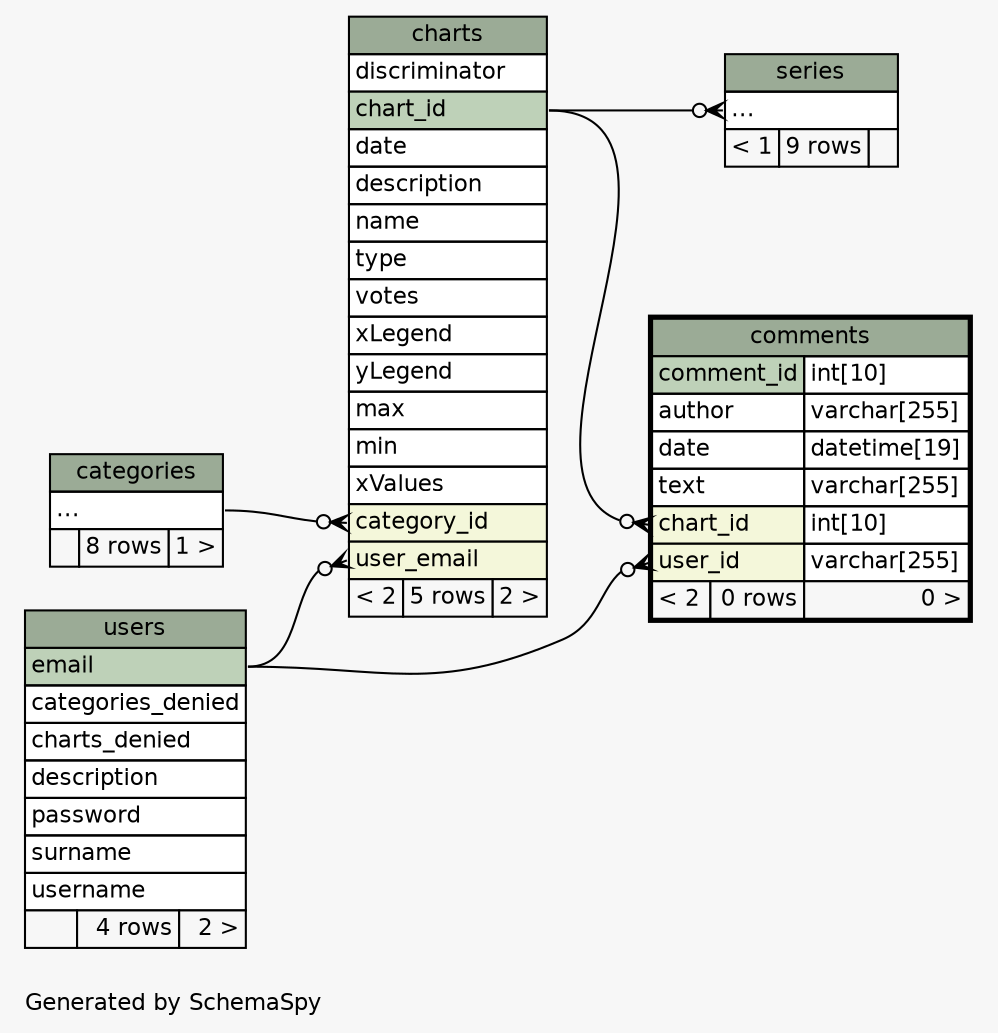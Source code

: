 // dot 2.28.0 on Windows 7 6.1
// SchemaSpy rev 590
digraph "twoDegreesRelationshipsDiagram" {
  graph [
    rankdir="RL"
    bgcolor="#f7f7f7"
    label="\nGenerated by SchemaSpy"
    labeljust="l"
    nodesep="0.18"
    ranksep="0.46"
    fontname="Helvetica"
    fontsize="11"
  ];
  node [
    fontname="Helvetica"
    fontsize="11"
    shape="plaintext"
  ];
  edge [
    arrowsize="0.8"
  ];
  "charts":"category_id":w -> "categories":"elipses":e [arrowhead=none dir=back arrowtail=crowodot];
  "charts":"user_email":w -> "users":"email":e [arrowhead=none dir=back arrowtail=crowodot];
  "comments":"chart_id":w -> "charts":"chart_id":e [arrowhead=none dir=back arrowtail=crowodot];
  "comments":"user_id":w -> "users":"email":e [arrowhead=none dir=back arrowtail=crowodot];
  "series":"elipses":w -> "charts":"chart_id":e [arrowhead=none dir=back arrowtail=crowodot];
  "categories" [
    label=<
    <TABLE BORDER="0" CELLBORDER="1" CELLSPACING="0" BGCOLOR="#ffffff">
      <TR><TD COLSPAN="3" BGCOLOR="#9bab96" ALIGN="CENTER">categories</TD></TR>
      <TR><TD PORT="elipses" COLSPAN="3" ALIGN="LEFT">...</TD></TR>
      <TR><TD ALIGN="LEFT" BGCOLOR="#f7f7f7">  </TD><TD ALIGN="RIGHT" BGCOLOR="#f7f7f7">8 rows</TD><TD ALIGN="RIGHT" BGCOLOR="#f7f7f7">1 &gt;</TD></TR>
    </TABLE>>
    URL="categories.html"
    tooltip="categories"
  ];
  "charts" [
    label=<
    <TABLE BORDER="0" CELLBORDER="1" CELLSPACING="0" BGCOLOR="#ffffff">
      <TR><TD COLSPAN="3" BGCOLOR="#9bab96" ALIGN="CENTER">charts</TD></TR>
      <TR><TD PORT="discriminator" COLSPAN="3" ALIGN="LEFT">discriminator</TD></TR>
      <TR><TD PORT="chart_id" COLSPAN="3" BGCOLOR="#bed1b8" ALIGN="LEFT">chart_id</TD></TR>
      <TR><TD PORT="date" COLSPAN="3" ALIGN="LEFT">date</TD></TR>
      <TR><TD PORT="description" COLSPAN="3" ALIGN="LEFT">description</TD></TR>
      <TR><TD PORT="name" COLSPAN="3" ALIGN="LEFT">name</TD></TR>
      <TR><TD PORT="type" COLSPAN="3" ALIGN="LEFT">type</TD></TR>
      <TR><TD PORT="votes" COLSPAN="3" ALIGN="LEFT">votes</TD></TR>
      <TR><TD PORT="xLegend" COLSPAN="3" ALIGN="LEFT">xLegend</TD></TR>
      <TR><TD PORT="yLegend" COLSPAN="3" ALIGN="LEFT">yLegend</TD></TR>
      <TR><TD PORT="max" COLSPAN="3" ALIGN="LEFT">max</TD></TR>
      <TR><TD PORT="min" COLSPAN="3" ALIGN="LEFT">min</TD></TR>
      <TR><TD PORT="xValues" COLSPAN="3" ALIGN="LEFT">xValues</TD></TR>
      <TR><TD PORT="category_id" COLSPAN="3" BGCOLOR="#f4f7da" ALIGN="LEFT">category_id</TD></TR>
      <TR><TD PORT="user_email" COLSPAN="3" BGCOLOR="#f4f7da" ALIGN="LEFT">user_email</TD></TR>
      <TR><TD ALIGN="LEFT" BGCOLOR="#f7f7f7">&lt; 2</TD><TD ALIGN="RIGHT" BGCOLOR="#f7f7f7">5 rows</TD><TD ALIGN="RIGHT" BGCOLOR="#f7f7f7">2 &gt;</TD></TR>
    </TABLE>>
    URL="charts.html"
    tooltip="charts"
  ];
  "comments" [
    label=<
    <TABLE BORDER="2" CELLBORDER="1" CELLSPACING="0" BGCOLOR="#ffffff">
      <TR><TD COLSPAN="3" BGCOLOR="#9bab96" ALIGN="CENTER">comments</TD></TR>
      <TR><TD PORT="comment_id" COLSPAN="2" BGCOLOR="#bed1b8" ALIGN="LEFT">comment_id</TD><TD PORT="comment_id.type" ALIGN="LEFT">int[10]</TD></TR>
      <TR><TD PORT="author" COLSPAN="2" ALIGN="LEFT">author</TD><TD PORT="author.type" ALIGN="LEFT">varchar[255]</TD></TR>
      <TR><TD PORT="date" COLSPAN="2" ALIGN="LEFT">date</TD><TD PORT="date.type" ALIGN="LEFT">datetime[19]</TD></TR>
      <TR><TD PORT="text" COLSPAN="2" ALIGN="LEFT">text</TD><TD PORT="text.type" ALIGN="LEFT">varchar[255]</TD></TR>
      <TR><TD PORT="chart_id" COLSPAN="2" BGCOLOR="#f4f7da" ALIGN="LEFT">chart_id</TD><TD PORT="chart_id.type" ALIGN="LEFT">int[10]</TD></TR>
      <TR><TD PORT="user_id" COLSPAN="2" BGCOLOR="#f4f7da" ALIGN="LEFT">user_id</TD><TD PORT="user_id.type" ALIGN="LEFT">varchar[255]</TD></TR>
      <TR><TD ALIGN="LEFT" BGCOLOR="#f7f7f7">&lt; 2</TD><TD ALIGN="RIGHT" BGCOLOR="#f7f7f7">0 rows</TD><TD ALIGN="RIGHT" BGCOLOR="#f7f7f7">0 &gt;</TD></TR>
    </TABLE>>
    URL="comments.html"
    tooltip="comments"
  ];
  "series" [
    label=<
    <TABLE BORDER="0" CELLBORDER="1" CELLSPACING="0" BGCOLOR="#ffffff">
      <TR><TD COLSPAN="3" BGCOLOR="#9bab96" ALIGN="CENTER">series</TD></TR>
      <TR><TD PORT="elipses" COLSPAN="3" ALIGN="LEFT">...</TD></TR>
      <TR><TD ALIGN="LEFT" BGCOLOR="#f7f7f7">&lt; 1</TD><TD ALIGN="RIGHT" BGCOLOR="#f7f7f7">9 rows</TD><TD ALIGN="RIGHT" BGCOLOR="#f7f7f7">  </TD></TR>
    </TABLE>>
    URL="series.html"
    tooltip="series"
  ];
  "users" [
    label=<
    <TABLE BORDER="0" CELLBORDER="1" CELLSPACING="0" BGCOLOR="#ffffff">
      <TR><TD COLSPAN="3" BGCOLOR="#9bab96" ALIGN="CENTER">users</TD></TR>
      <TR><TD PORT="email" COLSPAN="3" BGCOLOR="#bed1b8" ALIGN="LEFT">email</TD></TR>
      <TR><TD PORT="categories_denied" COLSPAN="3" ALIGN="LEFT">categories_denied</TD></TR>
      <TR><TD PORT="charts_denied" COLSPAN="3" ALIGN="LEFT">charts_denied</TD></TR>
      <TR><TD PORT="description" COLSPAN="3" ALIGN="LEFT">description</TD></TR>
      <TR><TD PORT="password" COLSPAN="3" ALIGN="LEFT">password</TD></TR>
      <TR><TD PORT="surname" COLSPAN="3" ALIGN="LEFT">surname</TD></TR>
      <TR><TD PORT="username" COLSPAN="3" ALIGN="LEFT">username</TD></TR>
      <TR><TD ALIGN="LEFT" BGCOLOR="#f7f7f7">  </TD><TD ALIGN="RIGHT" BGCOLOR="#f7f7f7">4 rows</TD><TD ALIGN="RIGHT" BGCOLOR="#f7f7f7">2 &gt;</TD></TR>
    </TABLE>>
    URL="users.html"
    tooltip="users"
  ];
}
